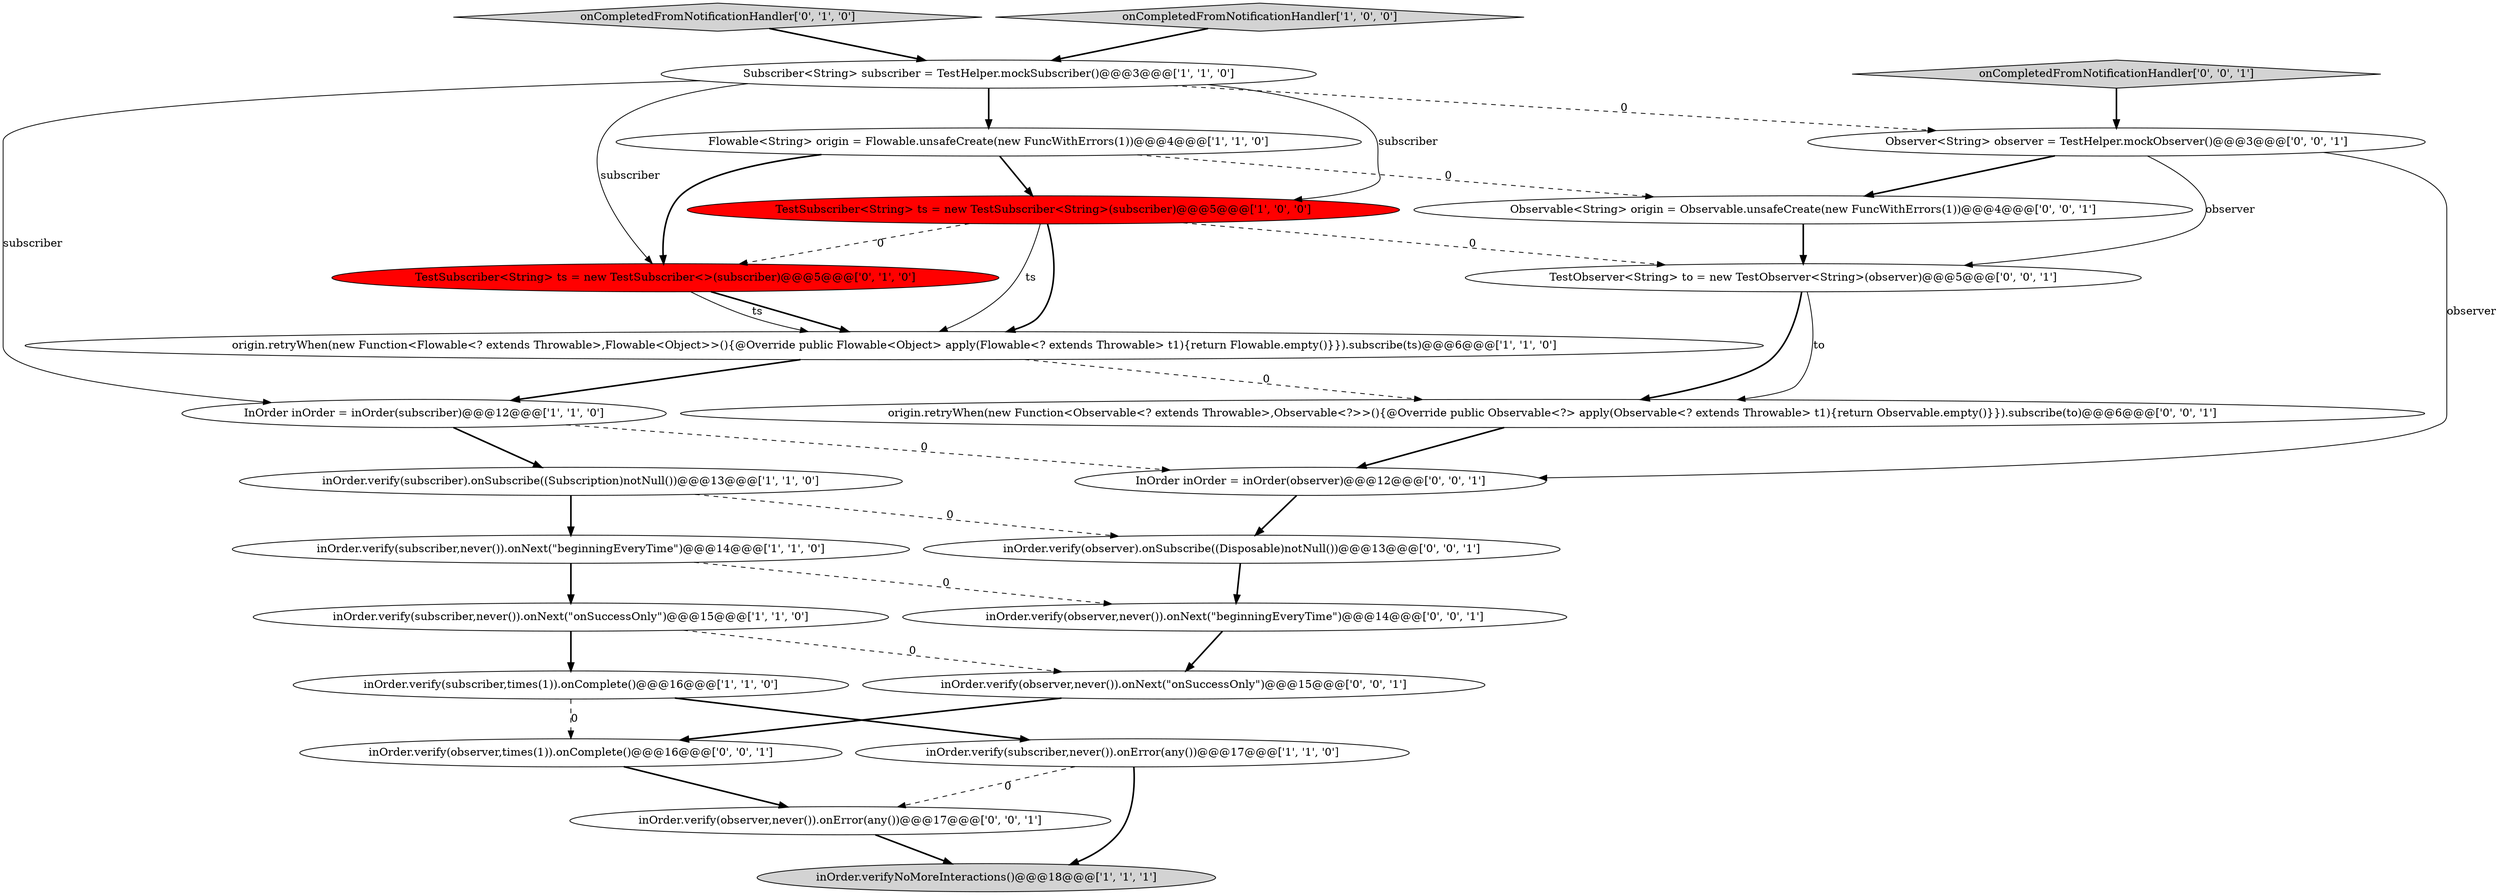 digraph {
5 [style = filled, label = "inOrder.verify(subscriber,never()).onNext(\"onSuccessOnly\")@@@15@@@['1', '1', '0']", fillcolor = white, shape = ellipse image = "AAA0AAABBB1BBB"];
19 [style = filled, label = "inOrder.verify(observer,never()).onError(any())@@@17@@@['0', '0', '1']", fillcolor = white, shape = ellipse image = "AAA0AAABBB3BBB"];
12 [style = filled, label = "TestSubscriber<String> ts = new TestSubscriber<>(subscriber)@@@5@@@['0', '1', '0']", fillcolor = red, shape = ellipse image = "AAA1AAABBB2BBB"];
2 [style = filled, label = "Flowable<String> origin = Flowable.unsafeCreate(new FuncWithErrors(1))@@@4@@@['1', '1', '0']", fillcolor = white, shape = ellipse image = "AAA0AAABBB1BBB"];
14 [style = filled, label = "inOrder.verify(observer,never()).onNext(\"onSuccessOnly\")@@@15@@@['0', '0', '1']", fillcolor = white, shape = ellipse image = "AAA0AAABBB3BBB"];
8 [style = filled, label = "inOrder.verify(subscriber,times(1)).onComplete()@@@16@@@['1', '1', '0']", fillcolor = white, shape = ellipse image = "AAA0AAABBB1BBB"];
22 [style = filled, label = "InOrder inOrder = inOrder(observer)@@@12@@@['0', '0', '1']", fillcolor = white, shape = ellipse image = "AAA0AAABBB3BBB"];
7 [style = filled, label = "inOrder.verify(subscriber).onSubscribe((Subscription)notNull())@@@13@@@['1', '1', '0']", fillcolor = white, shape = ellipse image = "AAA0AAABBB1BBB"];
24 [style = filled, label = "Observer<String> observer = TestHelper.mockObserver()@@@3@@@['0', '0', '1']", fillcolor = white, shape = ellipse image = "AAA0AAABBB3BBB"];
23 [style = filled, label = "inOrder.verify(observer).onSubscribe((Disposable)notNull())@@@13@@@['0', '0', '1']", fillcolor = white, shape = ellipse image = "AAA0AAABBB3BBB"];
21 [style = filled, label = "inOrder.verify(observer,never()).onNext(\"beginningEveryTime\")@@@14@@@['0', '0', '1']", fillcolor = white, shape = ellipse image = "AAA0AAABBB3BBB"];
16 [style = filled, label = "origin.retryWhen(new Function<Observable<? extends Throwable>,Observable<?>>(){@Override public Observable<?> apply(Observable<? extends Throwable> t1){return Observable.empty()}}).subscribe(to)@@@6@@@['0', '0', '1']", fillcolor = white, shape = ellipse image = "AAA0AAABBB3BBB"];
18 [style = filled, label = "TestObserver<String> to = new TestObserver<String>(observer)@@@5@@@['0', '0', '1']", fillcolor = white, shape = ellipse image = "AAA0AAABBB3BBB"];
13 [style = filled, label = "onCompletedFromNotificationHandler['0', '1', '0']", fillcolor = lightgray, shape = diamond image = "AAA0AAABBB2BBB"];
17 [style = filled, label = "Observable<String> origin = Observable.unsafeCreate(new FuncWithErrors(1))@@@4@@@['0', '0', '1']", fillcolor = white, shape = ellipse image = "AAA0AAABBB3BBB"];
15 [style = filled, label = "onCompletedFromNotificationHandler['0', '0', '1']", fillcolor = lightgray, shape = diamond image = "AAA0AAABBB3BBB"];
10 [style = filled, label = "inOrder.verify(subscriber,never()).onNext(\"beginningEveryTime\")@@@14@@@['1', '1', '0']", fillcolor = white, shape = ellipse image = "AAA0AAABBB1BBB"];
6 [style = filled, label = "inOrder.verifyNoMoreInteractions()@@@18@@@['1', '1', '1']", fillcolor = lightgray, shape = ellipse image = "AAA0AAABBB1BBB"];
20 [style = filled, label = "inOrder.verify(observer,times(1)).onComplete()@@@16@@@['0', '0', '1']", fillcolor = white, shape = ellipse image = "AAA0AAABBB3BBB"];
1 [style = filled, label = "Subscriber<String> subscriber = TestHelper.mockSubscriber()@@@3@@@['1', '1', '0']", fillcolor = white, shape = ellipse image = "AAA0AAABBB1BBB"];
9 [style = filled, label = "TestSubscriber<String> ts = new TestSubscriber<String>(subscriber)@@@5@@@['1', '0', '0']", fillcolor = red, shape = ellipse image = "AAA1AAABBB1BBB"];
3 [style = filled, label = "onCompletedFromNotificationHandler['1', '0', '0']", fillcolor = lightgray, shape = diamond image = "AAA0AAABBB1BBB"];
11 [style = filled, label = "origin.retryWhen(new Function<Flowable<? extends Throwable>,Flowable<Object>>(){@Override public Flowable<Object> apply(Flowable<? extends Throwable> t1){return Flowable.empty()}}).subscribe(ts)@@@6@@@['1', '1', '0']", fillcolor = white, shape = ellipse image = "AAA0AAABBB1BBB"];
0 [style = filled, label = "InOrder inOrder = inOrder(subscriber)@@@12@@@['1', '1', '0']", fillcolor = white, shape = ellipse image = "AAA0AAABBB1BBB"];
4 [style = filled, label = "inOrder.verify(subscriber,never()).onError(any())@@@17@@@['1', '1', '0']", fillcolor = white, shape = ellipse image = "AAA0AAABBB1BBB"];
5->8 [style = bold, label=""];
1->0 [style = solid, label="subscriber"];
5->14 [style = dashed, label="0"];
10->21 [style = dashed, label="0"];
7->23 [style = dashed, label="0"];
9->11 [style = bold, label=""];
3->1 [style = bold, label=""];
1->12 [style = solid, label="subscriber"];
7->10 [style = bold, label=""];
4->6 [style = bold, label=""];
11->16 [style = dashed, label="0"];
9->18 [style = dashed, label="0"];
12->11 [style = bold, label=""];
1->9 [style = solid, label="subscriber"];
8->20 [style = dashed, label="0"];
9->11 [style = solid, label="ts"];
2->9 [style = bold, label=""];
16->22 [style = bold, label=""];
19->6 [style = bold, label=""];
2->17 [style = dashed, label="0"];
22->23 [style = bold, label=""];
0->22 [style = dashed, label="0"];
13->1 [style = bold, label=""];
2->12 [style = bold, label=""];
0->7 [style = bold, label=""];
24->22 [style = solid, label="observer"];
11->0 [style = bold, label=""];
10->5 [style = bold, label=""];
23->21 [style = bold, label=""];
1->24 [style = dashed, label="0"];
15->24 [style = bold, label=""];
12->11 [style = solid, label="ts"];
24->17 [style = bold, label=""];
18->16 [style = solid, label="to"];
4->19 [style = dashed, label="0"];
1->2 [style = bold, label=""];
9->12 [style = dashed, label="0"];
8->4 [style = bold, label=""];
20->19 [style = bold, label=""];
17->18 [style = bold, label=""];
14->20 [style = bold, label=""];
21->14 [style = bold, label=""];
24->18 [style = solid, label="observer"];
18->16 [style = bold, label=""];
}
